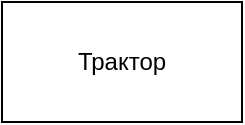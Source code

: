 <mxfile version="18.1.3" type="device"><diagram id="1zda9mAbWCP_WRgOxffV" name="Page-1"><mxGraphModel dx="1422" dy="762" grid="1" gridSize="10" guides="1" tooltips="1" connect="1" arrows="1" fold="1" page="1" pageScale="1" pageWidth="827" pageHeight="1169" math="0" shadow="0"><root><mxCell id="0"/><mxCell id="1" parent="0"/><mxCell id="iWhqjNnouRaDPIeHF75x-1" value="Трактор" style="rounded=0;whiteSpace=wrap;html=1;" vertex="1" parent="1"><mxGeometry x="350" y="360" width="120" height="60" as="geometry"/></mxCell></root></mxGraphModel></diagram></mxfile>